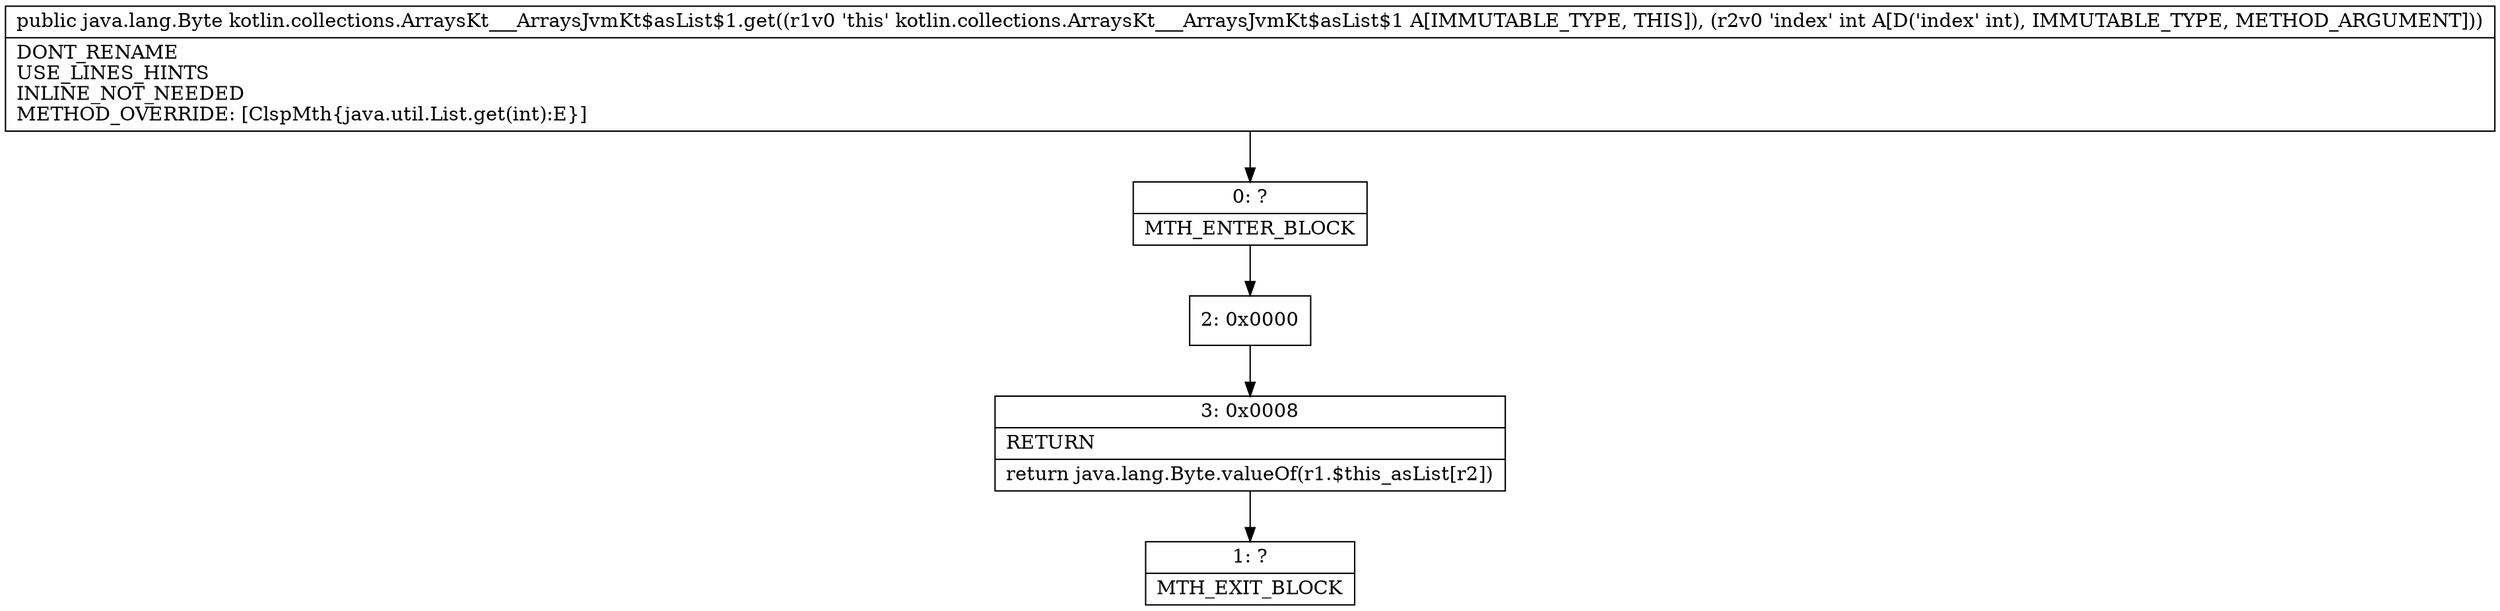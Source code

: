 digraph "CFG forkotlin.collections.ArraysKt___ArraysJvmKt$asList$1.get(I)Ljava\/lang\/Byte;" {
Node_0 [shape=record,label="{0\:\ ?|MTH_ENTER_BLOCK\l}"];
Node_2 [shape=record,label="{2\:\ 0x0000}"];
Node_3 [shape=record,label="{3\:\ 0x0008|RETURN\l|return java.lang.Byte.valueOf(r1.$this_asList[r2])\l}"];
Node_1 [shape=record,label="{1\:\ ?|MTH_EXIT_BLOCK\l}"];
MethodNode[shape=record,label="{public java.lang.Byte kotlin.collections.ArraysKt___ArraysJvmKt$asList$1.get((r1v0 'this' kotlin.collections.ArraysKt___ArraysJvmKt$asList$1 A[IMMUTABLE_TYPE, THIS]), (r2v0 'index' int A[D('index' int), IMMUTABLE_TYPE, METHOD_ARGUMENT]))  | DONT_RENAME\lUSE_LINES_HINTS\lINLINE_NOT_NEEDED\lMETHOD_OVERRIDE: [ClspMth\{java.util.List.get(int):E\}]\l}"];
MethodNode -> Node_0;Node_0 -> Node_2;
Node_2 -> Node_3;
Node_3 -> Node_1;
}

